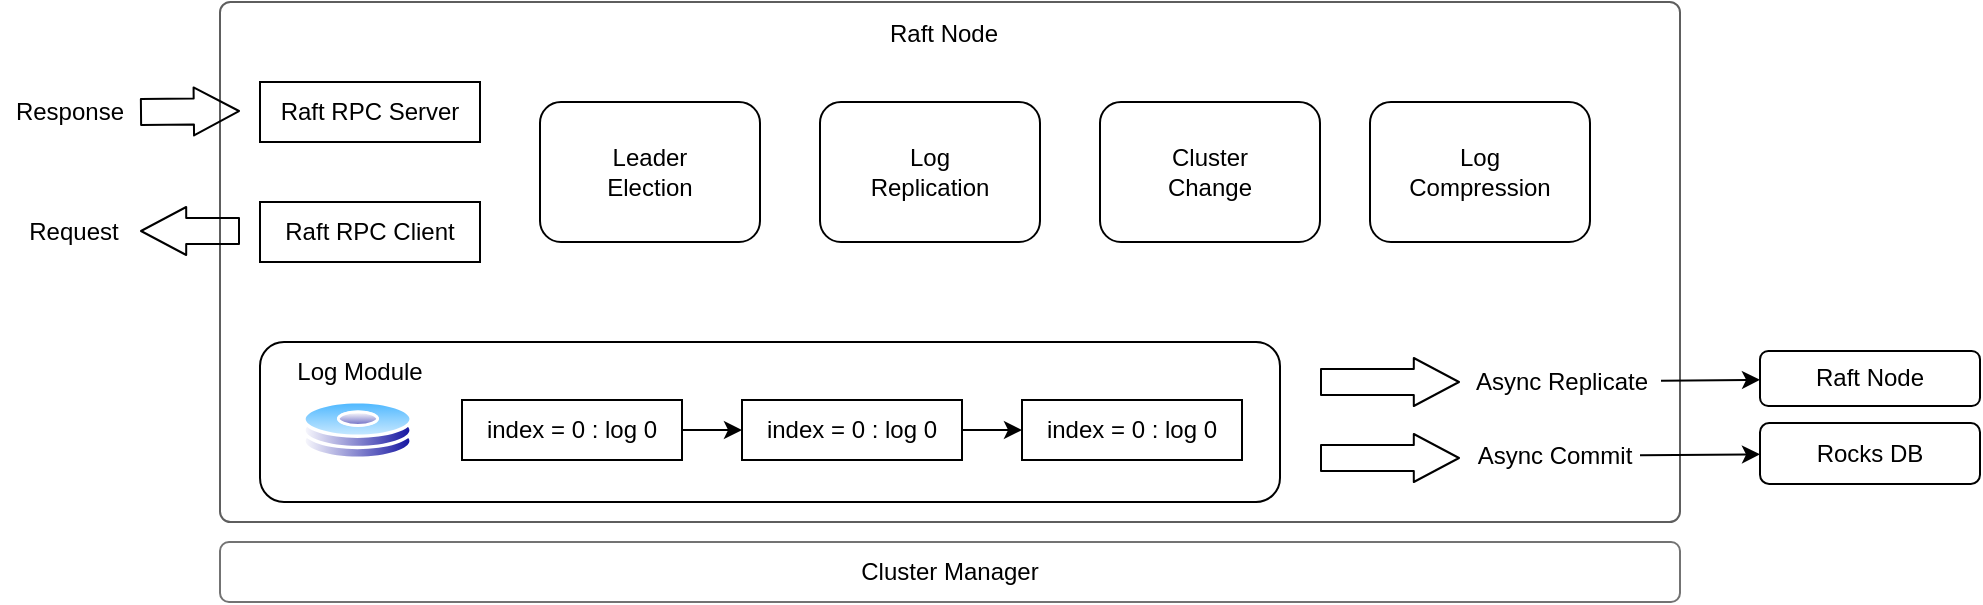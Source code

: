 <mxfile>
    <diagram id="cGyD6K6SkOl67cH6MZOc" name="第 1 页">
        <mxGraphModel dx="1100" dy="427" grid="1" gridSize="10" guides="1" tooltips="1" connect="1" arrows="1" fold="1" page="1" pageScale="1" pageWidth="1600" pageHeight="1200" math="0" shadow="0">
            <root>
                <mxCell id="0"/>
                <mxCell id="1" parent="0"/>
                <mxCell id="3" value="" style="rounded=1;whiteSpace=wrap;html=1;arcSize=2;strokeColor=#5E5E5E;" vertex="1" parent="1">
                    <mxGeometry x="170" y="60" width="730" height="260" as="geometry"/>
                </mxCell>
                <mxCell id="23" value="" style="rounded=1;whiteSpace=wrap;html=1;" vertex="1" parent="1">
                    <mxGeometry x="190" y="230" width="510" height="80" as="geometry"/>
                </mxCell>
                <mxCell id="2" value="Cluster Manager" style="rounded=1;whiteSpace=wrap;html=1;shadow=0;strokeColor=#737373;" vertex="1" parent="1">
                    <mxGeometry x="170" y="330" width="730" height="30" as="geometry"/>
                </mxCell>
                <mxCell id="5" value="" style="aspect=fixed;perimeter=ellipsePerimeter;html=1;align=center;shadow=0;dashed=0;spacingTop=3;image;image=img/lib/active_directory/hard_disk.svg;" vertex="1" parent="1">
                    <mxGeometry x="211" y="259" width="55.56" height="30" as="geometry"/>
                </mxCell>
                <mxCell id="11" value="" style="edgeStyle=none;html=1;" edge="1" parent="1" source="6" target="8">
                    <mxGeometry relative="1" as="geometry"/>
                </mxCell>
                <mxCell id="6" value="index = 0 : log 0" style="rounded=0;whiteSpace=wrap;html=1;" vertex="1" parent="1">
                    <mxGeometry x="291" y="259" width="110" height="30" as="geometry"/>
                </mxCell>
                <mxCell id="12" value="" style="edgeStyle=none;html=1;" edge="1" parent="1" source="8" target="9">
                    <mxGeometry relative="1" as="geometry"/>
                </mxCell>
                <mxCell id="8" value="index = 0 : log 0" style="rounded=0;whiteSpace=wrap;html=1;" vertex="1" parent="1">
                    <mxGeometry x="431" y="259" width="110" height="30" as="geometry"/>
                </mxCell>
                <mxCell id="9" value="index = 0 : log 0" style="rounded=0;whiteSpace=wrap;html=1;" vertex="1" parent="1">
                    <mxGeometry x="571" y="259" width="110" height="30" as="geometry"/>
                </mxCell>
                <mxCell id="13" value="Log Module" style="text;html=1;strokeColor=none;fillColor=none;align=center;verticalAlign=middle;whiteSpace=wrap;rounded=0;" vertex="1" parent="1">
                    <mxGeometry x="200" y="230" width="80" height="30" as="geometry"/>
                </mxCell>
                <mxCell id="25" value="" style="shape=flexArrow;endArrow=classic;html=1;width=13;endSize=7.2;endWidth=10;" edge="1" parent="1">
                    <mxGeometry width="50" height="50" relative="1" as="geometry">
                        <mxPoint x="720" y="250" as="sourcePoint"/>
                        <mxPoint x="790" y="250" as="targetPoint"/>
                    </mxGeometry>
                </mxCell>
                <mxCell id="26" value="" style="shape=flexArrow;endArrow=classic;html=1;width=13;endSize=7.2;endWidth=10;" edge="1" parent="1">
                    <mxGeometry width="50" height="50" relative="1" as="geometry">
                        <mxPoint x="720" y="288" as="sourcePoint"/>
                        <mxPoint x="790" y="288" as="targetPoint"/>
                    </mxGeometry>
                </mxCell>
                <mxCell id="49" value="" style="edgeStyle=none;html=1;fontFamily=Helvetica;fontSize=12;fontColor=default;" edge="1" parent="1" source="27" target="48">
                    <mxGeometry relative="1" as="geometry"/>
                </mxCell>
                <mxCell id="27" value="Async Replicate" style="text;html=1;strokeColor=none;fillColor=none;align=center;verticalAlign=middle;whiteSpace=wrap;rounded=0;" vertex="1" parent="1">
                    <mxGeometry x="790.5" y="235" width="100" height="30" as="geometry"/>
                </mxCell>
                <mxCell id="51" value="" style="edgeStyle=none;html=1;fontFamily=Helvetica;fontSize=12;fontColor=default;" edge="1" parent="1" source="28" target="50">
                    <mxGeometry relative="1" as="geometry"/>
                </mxCell>
                <mxCell id="28" value="Async Commit" style="text;html=1;strokeColor=none;fillColor=none;align=center;verticalAlign=middle;whiteSpace=wrap;rounded=0;" vertex="1" parent="1">
                    <mxGeometry x="795" y="272" width="85" height="30" as="geometry"/>
                </mxCell>
                <mxCell id="30" value="Raft RPC Server" style="rounded=0;whiteSpace=wrap;html=1;" vertex="1" parent="1">
                    <mxGeometry x="190" y="100" width="110" height="30" as="geometry"/>
                </mxCell>
                <mxCell id="31" value="Raft RPC Client" style="rounded=0;whiteSpace=wrap;html=1;" vertex="1" parent="1">
                    <mxGeometry x="190" y="160" width="110" height="30" as="geometry"/>
                </mxCell>
                <mxCell id="35" value="" style="shape=flexArrow;endArrow=classic;html=1;width=13;endSize=7.2;endWidth=10;" edge="1" parent="1">
                    <mxGeometry width="50" height="50" relative="1" as="geometry">
                        <mxPoint x="180" y="174.5" as="sourcePoint"/>
                        <mxPoint x="130" y="174.5" as="targetPoint"/>
                    </mxGeometry>
                </mxCell>
                <mxCell id="36" value="" style="shape=flexArrow;endArrow=classic;html=1;width=13;endSize=7.2;endWidth=10;" edge="1" parent="1">
                    <mxGeometry width="50" height="50" relative="1" as="geometry">
                        <mxPoint x="130" y="115" as="sourcePoint"/>
                        <mxPoint x="180" y="114.5" as="targetPoint"/>
                    </mxGeometry>
                </mxCell>
                <mxCell id="37" value="Response" style="text;html=1;strokeColor=none;fillColor=none;align=center;verticalAlign=middle;whiteSpace=wrap;rounded=0;" vertex="1" parent="1">
                    <mxGeometry x="60" y="100" width="70" height="30" as="geometry"/>
                </mxCell>
                <mxCell id="38" value="Request" style="text;html=1;strokeColor=none;fillColor=none;align=center;verticalAlign=middle;whiteSpace=wrap;rounded=0;" vertex="1" parent="1">
                    <mxGeometry x="62" y="160" width="70" height="30" as="geometry"/>
                </mxCell>
                <mxCell id="40" value="Leader&lt;br&gt;Election" style="rounded=1;whiteSpace=wrap;html=1;" vertex="1" parent="1">
                    <mxGeometry x="330" y="110" width="110" height="70" as="geometry"/>
                </mxCell>
                <mxCell id="41" value="Log&lt;br&gt;Replication" style="rounded=1;whiteSpace=wrap;html=1;" vertex="1" parent="1">
                    <mxGeometry x="470" y="110" width="110" height="70" as="geometry"/>
                </mxCell>
                <mxCell id="42" value="Cluster&lt;br&gt;Change" style="rounded=1;whiteSpace=wrap;html=1;" vertex="1" parent="1">
                    <mxGeometry x="610" y="110" width="110" height="70" as="geometry"/>
                </mxCell>
                <mxCell id="43" value="Log&lt;br&gt;Compression" style="rounded=1;whiteSpace=wrap;html=1;" vertex="1" parent="1">
                    <mxGeometry x="745" y="110" width="110" height="70" as="geometry"/>
                </mxCell>
                <mxCell id="45" value="Raft Node" style="text;html=1;strokeColor=none;fillColor=none;align=center;verticalAlign=middle;whiteSpace=wrap;rounded=0;" vertex="1" parent="1">
                    <mxGeometry x="482" y="61" width="100" height="30" as="geometry"/>
                </mxCell>
                <mxCell id="48" value="Raft Node" style="rounded=1;whiteSpace=wrap;html=1;" vertex="1" parent="1">
                    <mxGeometry x="940" y="234.5" width="110" height="27.5" as="geometry"/>
                </mxCell>
                <mxCell id="50" value="Rocks DB" style="rounded=1;whiteSpace=wrap;html=1;" vertex="1" parent="1">
                    <mxGeometry x="940" y="270.5" width="110" height="30.5" as="geometry"/>
                </mxCell>
            </root>
        </mxGraphModel>
    </diagram>
</mxfile>